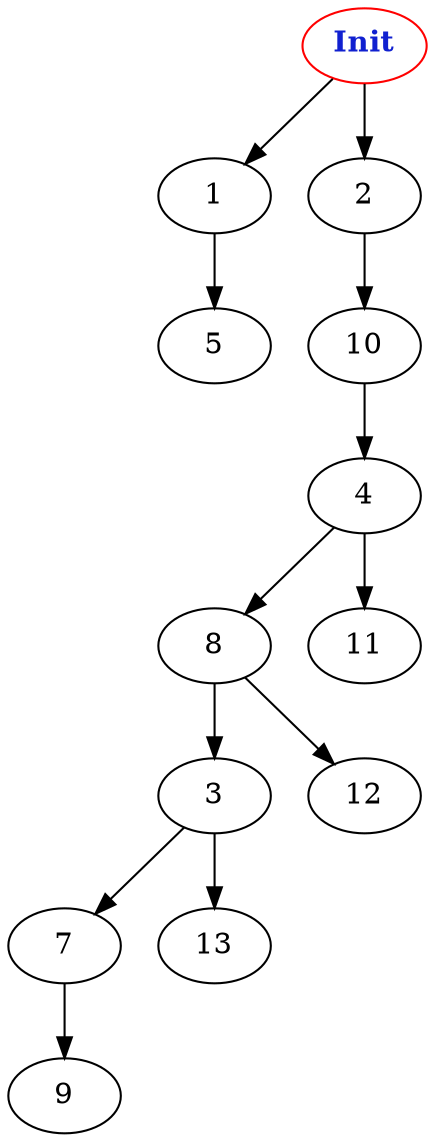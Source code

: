 digraph "Perturbed Net Graph with 13 nodes" {
edge ["class"="link-class"]
"0" ["color"="red","label"=<<b>Init</b>>,"fontcolor"="#1020d0"]
"0" -> "1" ["weight"="2.0"]
"0" -> "2" ["weight"="4.0"]
"1" -> "5" ["weight"="4.0"]
"2" -> "10" ["weight"="3.0"]
"10" -> "4" ["weight"="7.0"]
"4" -> "8" ["weight"="5.0"]
"4" -> "11" ["weight"="9.0"]
"8" -> "3" ["weight"="6.0"]
"8" -> "12" ["weight"="5.0"]
"7" -> "9" ["weight"="6.0"]
"3" -> "7" ["weight"="1.0"]
"3" -> "13" ["weight"="4.0"]
}